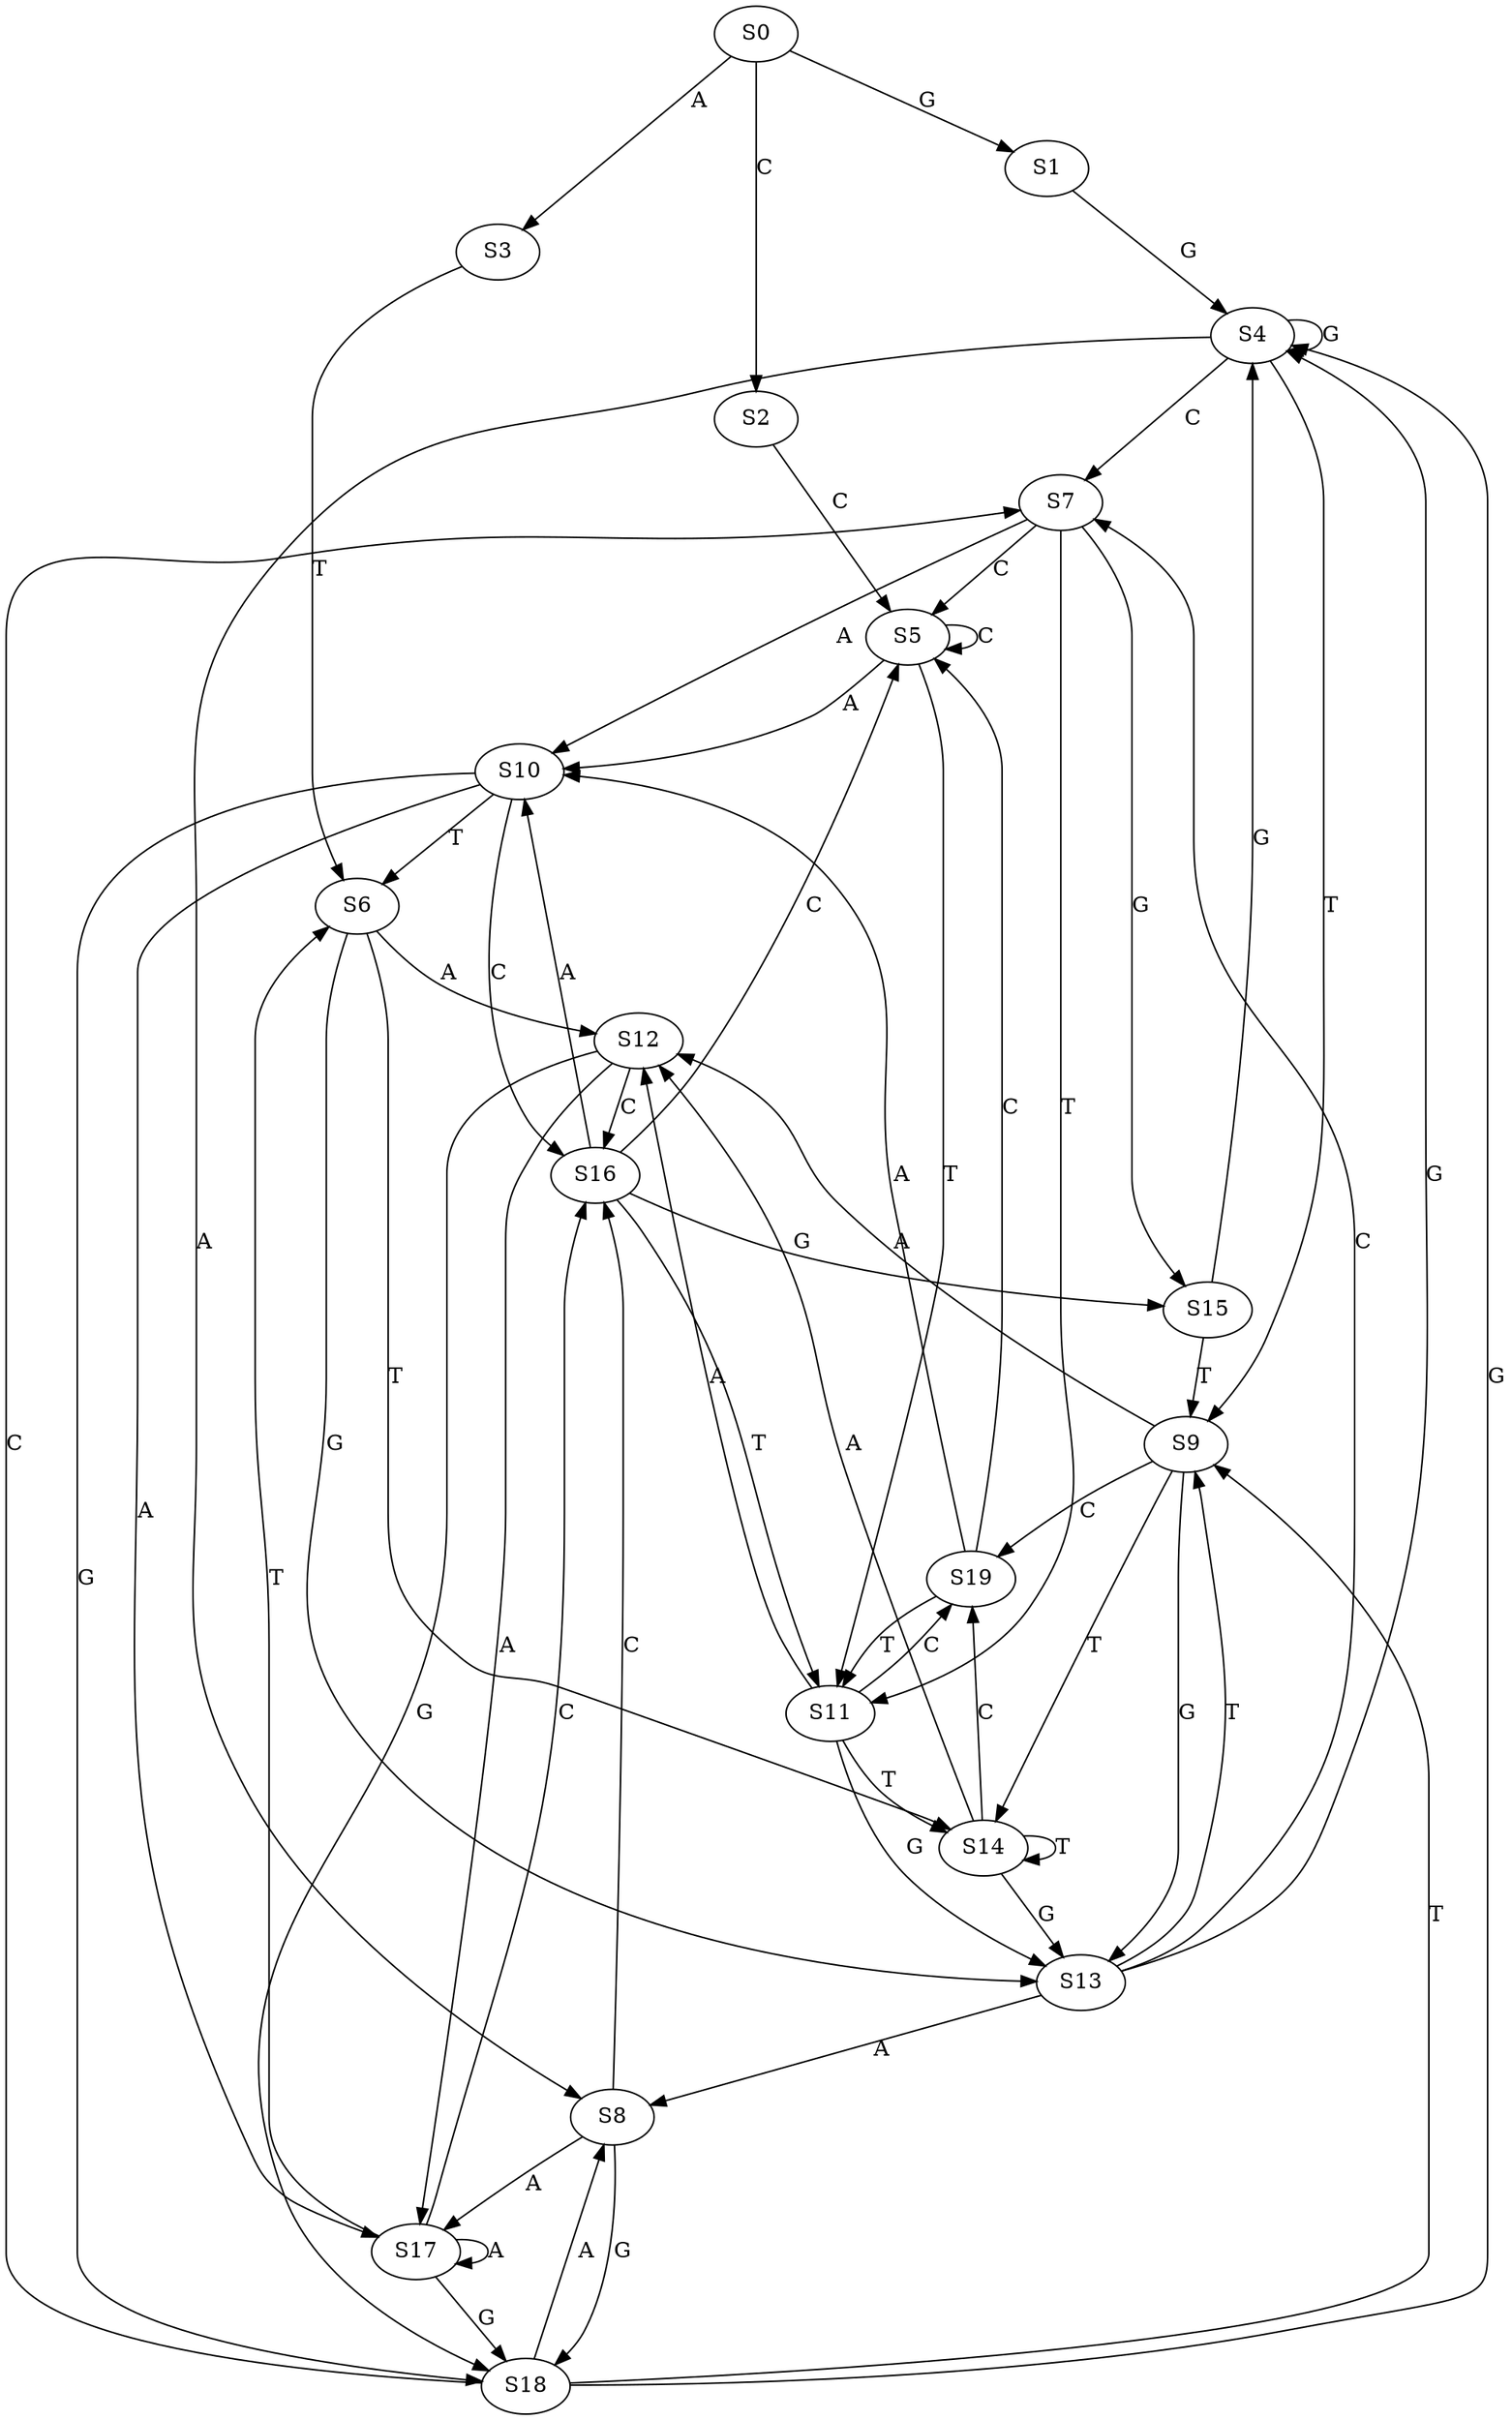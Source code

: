 strict digraph  {
	S0 -> S1 [ label = G ];
	S0 -> S2 [ label = C ];
	S0 -> S3 [ label = A ];
	S1 -> S4 [ label = G ];
	S2 -> S5 [ label = C ];
	S3 -> S6 [ label = T ];
	S4 -> S7 [ label = C ];
	S4 -> S4 [ label = G ];
	S4 -> S8 [ label = A ];
	S4 -> S9 [ label = T ];
	S5 -> S10 [ label = A ];
	S5 -> S5 [ label = C ];
	S5 -> S11 [ label = T ];
	S6 -> S12 [ label = A ];
	S6 -> S13 [ label = G ];
	S6 -> S14 [ label = T ];
	S7 -> S11 [ label = T ];
	S7 -> S10 [ label = A ];
	S7 -> S5 [ label = C ];
	S7 -> S15 [ label = G ];
	S8 -> S16 [ label = C ];
	S8 -> S17 [ label = A ];
	S8 -> S18 [ label = G ];
	S9 -> S12 [ label = A ];
	S9 -> S13 [ label = G ];
	S9 -> S14 [ label = T ];
	S9 -> S19 [ label = C ];
	S10 -> S17 [ label = A ];
	S10 -> S16 [ label = C ];
	S10 -> S18 [ label = G ];
	S10 -> S6 [ label = T ];
	S11 -> S14 [ label = T ];
	S11 -> S19 [ label = C ];
	S11 -> S12 [ label = A ];
	S11 -> S13 [ label = G ];
	S12 -> S18 [ label = G ];
	S12 -> S16 [ label = C ];
	S12 -> S17 [ label = A ];
	S13 -> S7 [ label = C ];
	S13 -> S4 [ label = G ];
	S13 -> S9 [ label = T ];
	S13 -> S8 [ label = A ];
	S14 -> S12 [ label = A ];
	S14 -> S14 [ label = T ];
	S14 -> S13 [ label = G ];
	S14 -> S19 [ label = C ];
	S15 -> S9 [ label = T ];
	S15 -> S4 [ label = G ];
	S16 -> S15 [ label = G ];
	S16 -> S11 [ label = T ];
	S16 -> S5 [ label = C ];
	S16 -> S10 [ label = A ];
	S17 -> S18 [ label = G ];
	S17 -> S17 [ label = A ];
	S17 -> S6 [ label = T ];
	S17 -> S16 [ label = C ];
	S18 -> S8 [ label = A ];
	S18 -> S9 [ label = T ];
	S18 -> S4 [ label = G ];
	S18 -> S7 [ label = C ];
	S19 -> S5 [ label = C ];
	S19 -> S10 [ label = A ];
	S19 -> S11 [ label = T ];
}
